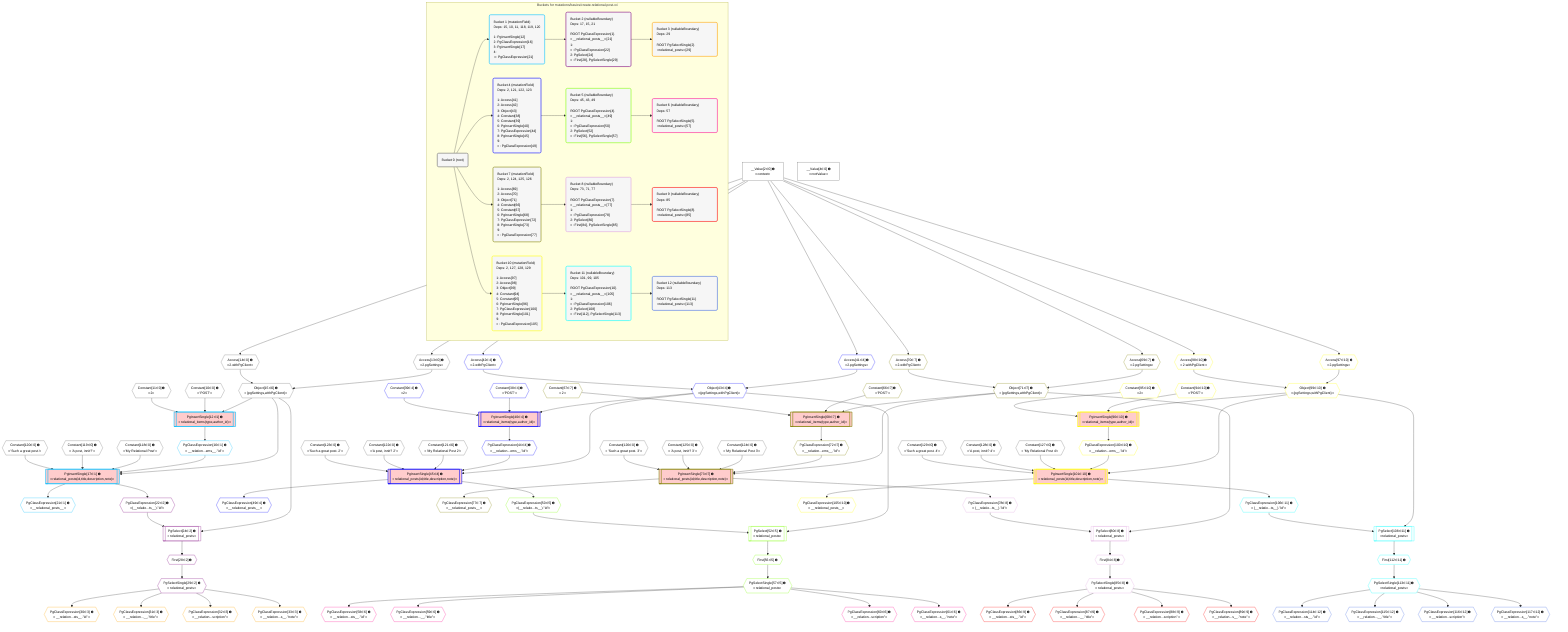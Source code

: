 %%{init: {'themeVariables': { 'fontSize': '12px'}}}%%
graph TD
    classDef path fill:#eee,stroke:#000,color:#000
    classDef plan fill:#fff,stroke-width:1px,color:#000
    classDef itemplan fill:#fff,stroke-width:2px,color:#000
    classDef unbatchedplan fill:#dff,stroke-width:1px,color:#000
    classDef sideeffectplan fill:#fcc,stroke-width:2px,color:#000
    classDef bucket fill:#f6f6f6,color:#000,stroke-width:2px,text-align:left


    %% plan dependencies
    Object15{{"Object[15∈0] ➊<br />ᐸ{pgSettings,withPgClient}ᐳ"}}:::plan
    Access13{{"Access[13∈0] ➊<br />ᐸ2.pgSettingsᐳ"}}:::plan
    Access14{{"Access[14∈0] ➊<br />ᐸ2.withPgClientᐳ"}}:::plan
    Access13 & Access14 --> Object15
    __Value2["__Value[2∈0] ➊<br />ᐸcontextᐳ"]:::plan
    __Value2 --> Access13
    __Value2 --> Access14
    __Value4["__Value[4∈0] ➊<br />ᐸrootValueᐳ"]:::plan
    Constant10{{"Constant[10∈0] ➊<br />ᐸ'POST'ᐳ"}}:::plan
    Constant11{{"Constant[11∈0] ➊<br />ᐸ2ᐳ"}}:::plan
    Constant118{{"Constant[118∈0] ➊<br />ᐸ'My Relational Post'ᐳ"}}:::plan
    Constant119{{"Constant[119∈0] ➊<br />ᐸ'A post, innit?'ᐳ"}}:::plan
    Constant120{{"Constant[120∈0] ➊<br />ᐸ'Such a great post.'ᐳ"}}:::plan
    Constant121{{"Constant[121∈0] ➊<br />ᐸ'My Relational Post 2'ᐳ"}}:::plan
    Constant122{{"Constant[122∈0] ➊<br />ᐸ'A post, innit? 2'ᐳ"}}:::plan
    Constant123{{"Constant[123∈0] ➊<br />ᐸ'Such a great post. 2'ᐳ"}}:::plan
    Constant124{{"Constant[124∈0] ➊<br />ᐸ'My Relational Post 3'ᐳ"}}:::plan
    Constant125{{"Constant[125∈0] ➊<br />ᐸ'A post, innit? 3'ᐳ"}}:::plan
    Constant126{{"Constant[126∈0] ➊<br />ᐸ'Such a great post. 3'ᐳ"}}:::plan
    Constant127{{"Constant[127∈0] ➊<br />ᐸ'My Relational Post 4'ᐳ"}}:::plan
    Constant128{{"Constant[128∈0] ➊<br />ᐸ'A post, innit? 4'ᐳ"}}:::plan
    Constant129{{"Constant[129∈0] ➊<br />ᐸ'Such a great post. 4'ᐳ"}}:::plan
    PgInsertSingle17[["PgInsertSingle[17∈1] ➊<br />ᐸrelational_posts(id,title,description,note)ᐳ"]]:::sideeffectplan
    PgClassExpression16{{"PgClassExpression[16∈1] ➊<br />ᐸ__relation...ems__.”id”ᐳ"}}:::plan
    Object15 & PgClassExpression16 & Constant118 & Constant119 & Constant120 --> PgInsertSingle17
    PgInsertSingle12[["PgInsertSingle[12∈1] ➊<br />ᐸrelational_items(type,author_id)ᐳ"]]:::sideeffectplan
    Object15 & Constant10 & Constant11 --> PgInsertSingle12
    PgInsertSingle12 --> PgClassExpression16
    PgClassExpression21{{"PgClassExpression[21∈1] ➊<br />ᐸ__relational_posts__ᐳ"}}:::plan
    PgInsertSingle17 --> PgClassExpression21
    PgSelect24[["PgSelect[24∈2] ➊<br />ᐸrelational_postsᐳ"]]:::plan
    PgClassExpression22{{"PgClassExpression[22∈2] ➊<br />ᐸ(__relatio...ts__).”id”ᐳ"}}:::plan
    Object15 & PgClassExpression22 --> PgSelect24
    PgInsertSingle17 --> PgClassExpression22
    First28{{"First[28∈2] ➊"}}:::plan
    PgSelect24 --> First28
    PgSelectSingle29{{"PgSelectSingle[29∈2] ➊<br />ᐸrelational_postsᐳ"}}:::plan
    First28 --> PgSelectSingle29
    PgClassExpression30{{"PgClassExpression[30∈3] ➊<br />ᐸ__relation...sts__.”id”ᐳ"}}:::plan
    PgSelectSingle29 --> PgClassExpression30
    PgClassExpression31{{"PgClassExpression[31∈3] ➊<br />ᐸ__relation...__.”title”ᐳ"}}:::plan
    PgSelectSingle29 --> PgClassExpression31
    PgClassExpression32{{"PgClassExpression[32∈3] ➊<br />ᐸ__relation...scription”ᐳ"}}:::plan
    PgSelectSingle29 --> PgClassExpression32
    PgClassExpression33{{"PgClassExpression[33∈3] ➊<br />ᐸ__relation...s__.”note”ᐳ"}}:::plan
    PgSelectSingle29 --> PgClassExpression33
    PgInsertSingle45[["PgInsertSingle[45∈4] ➊<br />ᐸrelational_posts(id,title,description,note)ᐳ"]]:::sideeffectplan
    Object43{{"Object[43∈4] ➊<br />ᐸ{pgSettings,withPgClient}ᐳ"}}:::plan
    PgClassExpression44{{"PgClassExpression[44∈4] ➊<br />ᐸ__relation...ems__.”id”ᐳ"}}:::plan
    Object43 & PgClassExpression44 & Constant121 & Constant122 & Constant123 --> PgInsertSingle45
    PgInsertSingle40[["PgInsertSingle[40∈4] ➊<br />ᐸrelational_items(type,author_id)ᐳ"]]:::sideeffectplan
    Constant38{{"Constant[38∈4] ➊<br />ᐸ'POST'ᐳ"}}:::plan
    Constant39{{"Constant[39∈4] ➊<br />ᐸ2ᐳ"}}:::plan
    Object43 & Constant38 & Constant39 --> PgInsertSingle40
    Access41{{"Access[41∈4] ➊<br />ᐸ2.pgSettingsᐳ"}}:::plan
    Access42{{"Access[42∈4] ➊<br />ᐸ2.withPgClientᐳ"}}:::plan
    Access41 & Access42 --> Object43
    __Value2 --> Access41
    __Value2 --> Access42
    PgInsertSingle40 --> PgClassExpression44
    PgClassExpression49{{"PgClassExpression[49∈4] ➊<br />ᐸ__relational_posts__ᐳ"}}:::plan
    PgInsertSingle45 --> PgClassExpression49
    PgSelect52[["PgSelect[52∈5] ➊<br />ᐸrelational_postsᐳ"]]:::plan
    PgClassExpression50{{"PgClassExpression[50∈5] ➊<br />ᐸ(__relatio...ts__).”id”ᐳ"}}:::plan
    Object43 & PgClassExpression50 --> PgSelect52
    PgInsertSingle45 --> PgClassExpression50
    First56{{"First[56∈5] ➊"}}:::plan
    PgSelect52 --> First56
    PgSelectSingle57{{"PgSelectSingle[57∈5] ➊<br />ᐸrelational_postsᐳ"}}:::plan
    First56 --> PgSelectSingle57
    PgClassExpression58{{"PgClassExpression[58∈6] ➊<br />ᐸ__relation...sts__.”id”ᐳ"}}:::plan
    PgSelectSingle57 --> PgClassExpression58
    PgClassExpression59{{"PgClassExpression[59∈6] ➊<br />ᐸ__relation...__.”title”ᐳ"}}:::plan
    PgSelectSingle57 --> PgClassExpression59
    PgClassExpression60{{"PgClassExpression[60∈6] ➊<br />ᐸ__relation...scription”ᐳ"}}:::plan
    PgSelectSingle57 --> PgClassExpression60
    PgClassExpression61{{"PgClassExpression[61∈6] ➊<br />ᐸ__relation...s__.”note”ᐳ"}}:::plan
    PgSelectSingle57 --> PgClassExpression61
    PgInsertSingle73[["PgInsertSingle[73∈7] ➊<br />ᐸrelational_posts(id,title,description,note)ᐳ"]]:::sideeffectplan
    Object71{{"Object[71∈7] ➊<br />ᐸ{pgSettings,withPgClient}ᐳ"}}:::plan
    PgClassExpression72{{"PgClassExpression[72∈7] ➊<br />ᐸ__relation...ems__.”id”ᐳ"}}:::plan
    Object71 & PgClassExpression72 & Constant124 & Constant125 & Constant126 --> PgInsertSingle73
    PgInsertSingle68[["PgInsertSingle[68∈7] ➊<br />ᐸrelational_items(type,author_id)ᐳ"]]:::sideeffectplan
    Constant66{{"Constant[66∈7] ➊<br />ᐸ'POST'ᐳ"}}:::plan
    Constant67{{"Constant[67∈7] ➊<br />ᐸ2ᐳ"}}:::plan
    Object71 & Constant66 & Constant67 --> PgInsertSingle68
    Access69{{"Access[69∈7] ➊<br />ᐸ2.pgSettingsᐳ"}}:::plan
    Access70{{"Access[70∈7] ➊<br />ᐸ2.withPgClientᐳ"}}:::plan
    Access69 & Access70 --> Object71
    __Value2 --> Access69
    __Value2 --> Access70
    PgInsertSingle68 --> PgClassExpression72
    PgClassExpression77{{"PgClassExpression[77∈7] ➊<br />ᐸ__relational_posts__ᐳ"}}:::plan
    PgInsertSingle73 --> PgClassExpression77
    PgSelect80[["PgSelect[80∈8] ➊<br />ᐸrelational_postsᐳ"]]:::plan
    PgClassExpression78{{"PgClassExpression[78∈8] ➊<br />ᐸ(__relatio...ts__).”id”ᐳ"}}:::plan
    Object71 & PgClassExpression78 --> PgSelect80
    PgInsertSingle73 --> PgClassExpression78
    First84{{"First[84∈8] ➊"}}:::plan
    PgSelect80 --> First84
    PgSelectSingle85{{"PgSelectSingle[85∈8] ➊<br />ᐸrelational_postsᐳ"}}:::plan
    First84 --> PgSelectSingle85
    PgClassExpression86{{"PgClassExpression[86∈9] ➊<br />ᐸ__relation...sts__.”id”ᐳ"}}:::plan
    PgSelectSingle85 --> PgClassExpression86
    PgClassExpression87{{"PgClassExpression[87∈9] ➊<br />ᐸ__relation...__.”title”ᐳ"}}:::plan
    PgSelectSingle85 --> PgClassExpression87
    PgClassExpression88{{"PgClassExpression[88∈9] ➊<br />ᐸ__relation...scription”ᐳ"}}:::plan
    PgSelectSingle85 --> PgClassExpression88
    PgClassExpression89{{"PgClassExpression[89∈9] ➊<br />ᐸ__relation...s__.”note”ᐳ"}}:::plan
    PgSelectSingle85 --> PgClassExpression89
    PgInsertSingle101[["PgInsertSingle[101∈10] ➊<br />ᐸrelational_posts(id,title,description,note)ᐳ"]]:::sideeffectplan
    Object99{{"Object[99∈10] ➊<br />ᐸ{pgSettings,withPgClient}ᐳ"}}:::plan
    PgClassExpression100{{"PgClassExpression[100∈10] ➊<br />ᐸ__relation...ems__.”id”ᐳ"}}:::plan
    Object99 & PgClassExpression100 & Constant127 & Constant128 & Constant129 --> PgInsertSingle101
    PgInsertSingle96[["PgInsertSingle[96∈10] ➊<br />ᐸrelational_items(type,author_id)ᐳ"]]:::sideeffectplan
    Constant94{{"Constant[94∈10] ➊<br />ᐸ'POST'ᐳ"}}:::plan
    Constant95{{"Constant[95∈10] ➊<br />ᐸ2ᐳ"}}:::plan
    Object99 & Constant94 & Constant95 --> PgInsertSingle96
    Access97{{"Access[97∈10] ➊<br />ᐸ2.pgSettingsᐳ"}}:::plan
    Access98{{"Access[98∈10] ➊<br />ᐸ2.withPgClientᐳ"}}:::plan
    Access97 & Access98 --> Object99
    __Value2 --> Access97
    __Value2 --> Access98
    PgInsertSingle96 --> PgClassExpression100
    PgClassExpression105{{"PgClassExpression[105∈10] ➊<br />ᐸ__relational_posts__ᐳ"}}:::plan
    PgInsertSingle101 --> PgClassExpression105
    PgSelect108[["PgSelect[108∈11] ➊<br />ᐸrelational_postsᐳ"]]:::plan
    PgClassExpression106{{"PgClassExpression[106∈11] ➊<br />ᐸ(__relatio...ts__).”id”ᐳ"}}:::plan
    Object99 & PgClassExpression106 --> PgSelect108
    PgInsertSingle101 --> PgClassExpression106
    First112{{"First[112∈11] ➊"}}:::plan
    PgSelect108 --> First112
    PgSelectSingle113{{"PgSelectSingle[113∈11] ➊<br />ᐸrelational_postsᐳ"}}:::plan
    First112 --> PgSelectSingle113
    PgClassExpression114{{"PgClassExpression[114∈12] ➊<br />ᐸ__relation...sts__.”id”ᐳ"}}:::plan
    PgSelectSingle113 --> PgClassExpression114
    PgClassExpression115{{"PgClassExpression[115∈12] ➊<br />ᐸ__relation...__.”title”ᐳ"}}:::plan
    PgSelectSingle113 --> PgClassExpression115
    PgClassExpression116{{"PgClassExpression[116∈12] ➊<br />ᐸ__relation...scription”ᐳ"}}:::plan
    PgSelectSingle113 --> PgClassExpression116
    PgClassExpression117{{"PgClassExpression[117∈12] ➊<br />ᐸ__relation...s__.”note”ᐳ"}}:::plan
    PgSelectSingle113 --> PgClassExpression117

    %% define steps

    subgraph "Buckets for mutations/basics/create-relational-post-x4"
    Bucket0("Bucket 0 (root)"):::bucket
    classDef bucket0 stroke:#696969
    class Bucket0,__Value2,__Value4,Constant10,Constant11,Access13,Access14,Object15,Constant118,Constant119,Constant120,Constant121,Constant122,Constant123,Constant124,Constant125,Constant126,Constant127,Constant128,Constant129 bucket0
    Bucket1("Bucket 1 (mutationField)<br />Deps: 15, 10, 11, 118, 119, 120<br /><br />1: PgInsertSingle[12]<br />2: PgClassExpression[16]<br />3: PgInsertSingle[17]<br />4: <br />ᐳ: PgClassExpression[21]"):::bucket
    classDef bucket1 stroke:#00bfff
    class Bucket1,PgInsertSingle12,PgClassExpression16,PgInsertSingle17,PgClassExpression21 bucket1
    Bucket2("Bucket 2 (nullableBoundary)<br />Deps: 17, 15, 21<br /><br />ROOT PgClassExpression{1}ᐸ__relational_posts__ᐳ[21]<br />1: <br />ᐳ: PgClassExpression[22]<br />2: PgSelect[24]<br />ᐳ: First[28], PgSelectSingle[29]"):::bucket
    classDef bucket2 stroke:#7f007f
    class Bucket2,PgClassExpression22,PgSelect24,First28,PgSelectSingle29 bucket2
    Bucket3("Bucket 3 (nullableBoundary)<br />Deps: 29<br /><br />ROOT PgSelectSingle{2}ᐸrelational_postsᐳ[29]"):::bucket
    classDef bucket3 stroke:#ffa500
    class Bucket3,PgClassExpression30,PgClassExpression31,PgClassExpression32,PgClassExpression33 bucket3
    Bucket4("Bucket 4 (mutationField)<br />Deps: 2, 121, 122, 123<br /><br />1: Access[41]<br />2: Access[42]<br />3: Object[43]<br />4: Constant[38]<br />5: Constant[39]<br />6: PgInsertSingle[40]<br />7: PgClassExpression[44]<br />8: PgInsertSingle[45]<br />9: <br />ᐳ: PgClassExpression[49]"):::bucket
    classDef bucket4 stroke:#0000ff
    class Bucket4,Constant38,Constant39,PgInsertSingle40,Access41,Access42,Object43,PgClassExpression44,PgInsertSingle45,PgClassExpression49 bucket4
    Bucket5("Bucket 5 (nullableBoundary)<br />Deps: 45, 43, 49<br /><br />ROOT PgClassExpression{4}ᐸ__relational_posts__ᐳ[49]<br />1: <br />ᐳ: PgClassExpression[50]<br />2: PgSelect[52]<br />ᐳ: First[56], PgSelectSingle[57]"):::bucket
    classDef bucket5 stroke:#7fff00
    class Bucket5,PgClassExpression50,PgSelect52,First56,PgSelectSingle57 bucket5
    Bucket6("Bucket 6 (nullableBoundary)<br />Deps: 57<br /><br />ROOT PgSelectSingle{5}ᐸrelational_postsᐳ[57]"):::bucket
    classDef bucket6 stroke:#ff1493
    class Bucket6,PgClassExpression58,PgClassExpression59,PgClassExpression60,PgClassExpression61 bucket6
    Bucket7("Bucket 7 (mutationField)<br />Deps: 2, 124, 125, 126<br /><br />1: Access[69]<br />2: Access[70]<br />3: Object[71]<br />4: Constant[66]<br />5: Constant[67]<br />6: PgInsertSingle[68]<br />7: PgClassExpression[72]<br />8: PgInsertSingle[73]<br />9: <br />ᐳ: PgClassExpression[77]"):::bucket
    classDef bucket7 stroke:#808000
    class Bucket7,Constant66,Constant67,PgInsertSingle68,Access69,Access70,Object71,PgClassExpression72,PgInsertSingle73,PgClassExpression77 bucket7
    Bucket8("Bucket 8 (nullableBoundary)<br />Deps: 73, 71, 77<br /><br />ROOT PgClassExpression{7}ᐸ__relational_posts__ᐳ[77]<br />1: <br />ᐳ: PgClassExpression[78]<br />2: PgSelect[80]<br />ᐳ: First[84], PgSelectSingle[85]"):::bucket
    classDef bucket8 stroke:#dda0dd
    class Bucket8,PgClassExpression78,PgSelect80,First84,PgSelectSingle85 bucket8
    Bucket9("Bucket 9 (nullableBoundary)<br />Deps: 85<br /><br />ROOT PgSelectSingle{8}ᐸrelational_postsᐳ[85]"):::bucket
    classDef bucket9 stroke:#ff0000
    class Bucket9,PgClassExpression86,PgClassExpression87,PgClassExpression88,PgClassExpression89 bucket9
    Bucket10("Bucket 10 (mutationField)<br />Deps: 2, 127, 128, 129<br /><br />1: Access[97]<br />2: Access[98]<br />3: Object[99]<br />4: Constant[94]<br />5: Constant[95]<br />6: PgInsertSingle[96]<br />7: PgClassExpression[100]<br />8: PgInsertSingle[101]<br />9: <br />ᐳ: PgClassExpression[105]"):::bucket
    classDef bucket10 stroke:#ffff00
    class Bucket10,Constant94,Constant95,PgInsertSingle96,Access97,Access98,Object99,PgClassExpression100,PgInsertSingle101,PgClassExpression105 bucket10
    Bucket11("Bucket 11 (nullableBoundary)<br />Deps: 101, 99, 105<br /><br />ROOT PgClassExpression{10}ᐸ__relational_posts__ᐳ[105]<br />1: <br />ᐳ: PgClassExpression[106]<br />2: PgSelect[108]<br />ᐳ: First[112], PgSelectSingle[113]"):::bucket
    classDef bucket11 stroke:#00ffff
    class Bucket11,PgClassExpression106,PgSelect108,First112,PgSelectSingle113 bucket11
    Bucket12("Bucket 12 (nullableBoundary)<br />Deps: 113<br /><br />ROOT PgSelectSingle{11}ᐸrelational_postsᐳ[113]"):::bucket
    classDef bucket12 stroke:#4169e1
    class Bucket12,PgClassExpression114,PgClassExpression115,PgClassExpression116,PgClassExpression117 bucket12
    Bucket0 --> Bucket1 & Bucket4 & Bucket7 & Bucket10
    Bucket1 --> Bucket2
    Bucket2 --> Bucket3
    Bucket4 --> Bucket5
    Bucket5 --> Bucket6
    Bucket7 --> Bucket8
    Bucket8 --> Bucket9
    Bucket10 --> Bucket11
    Bucket11 --> Bucket12
    end